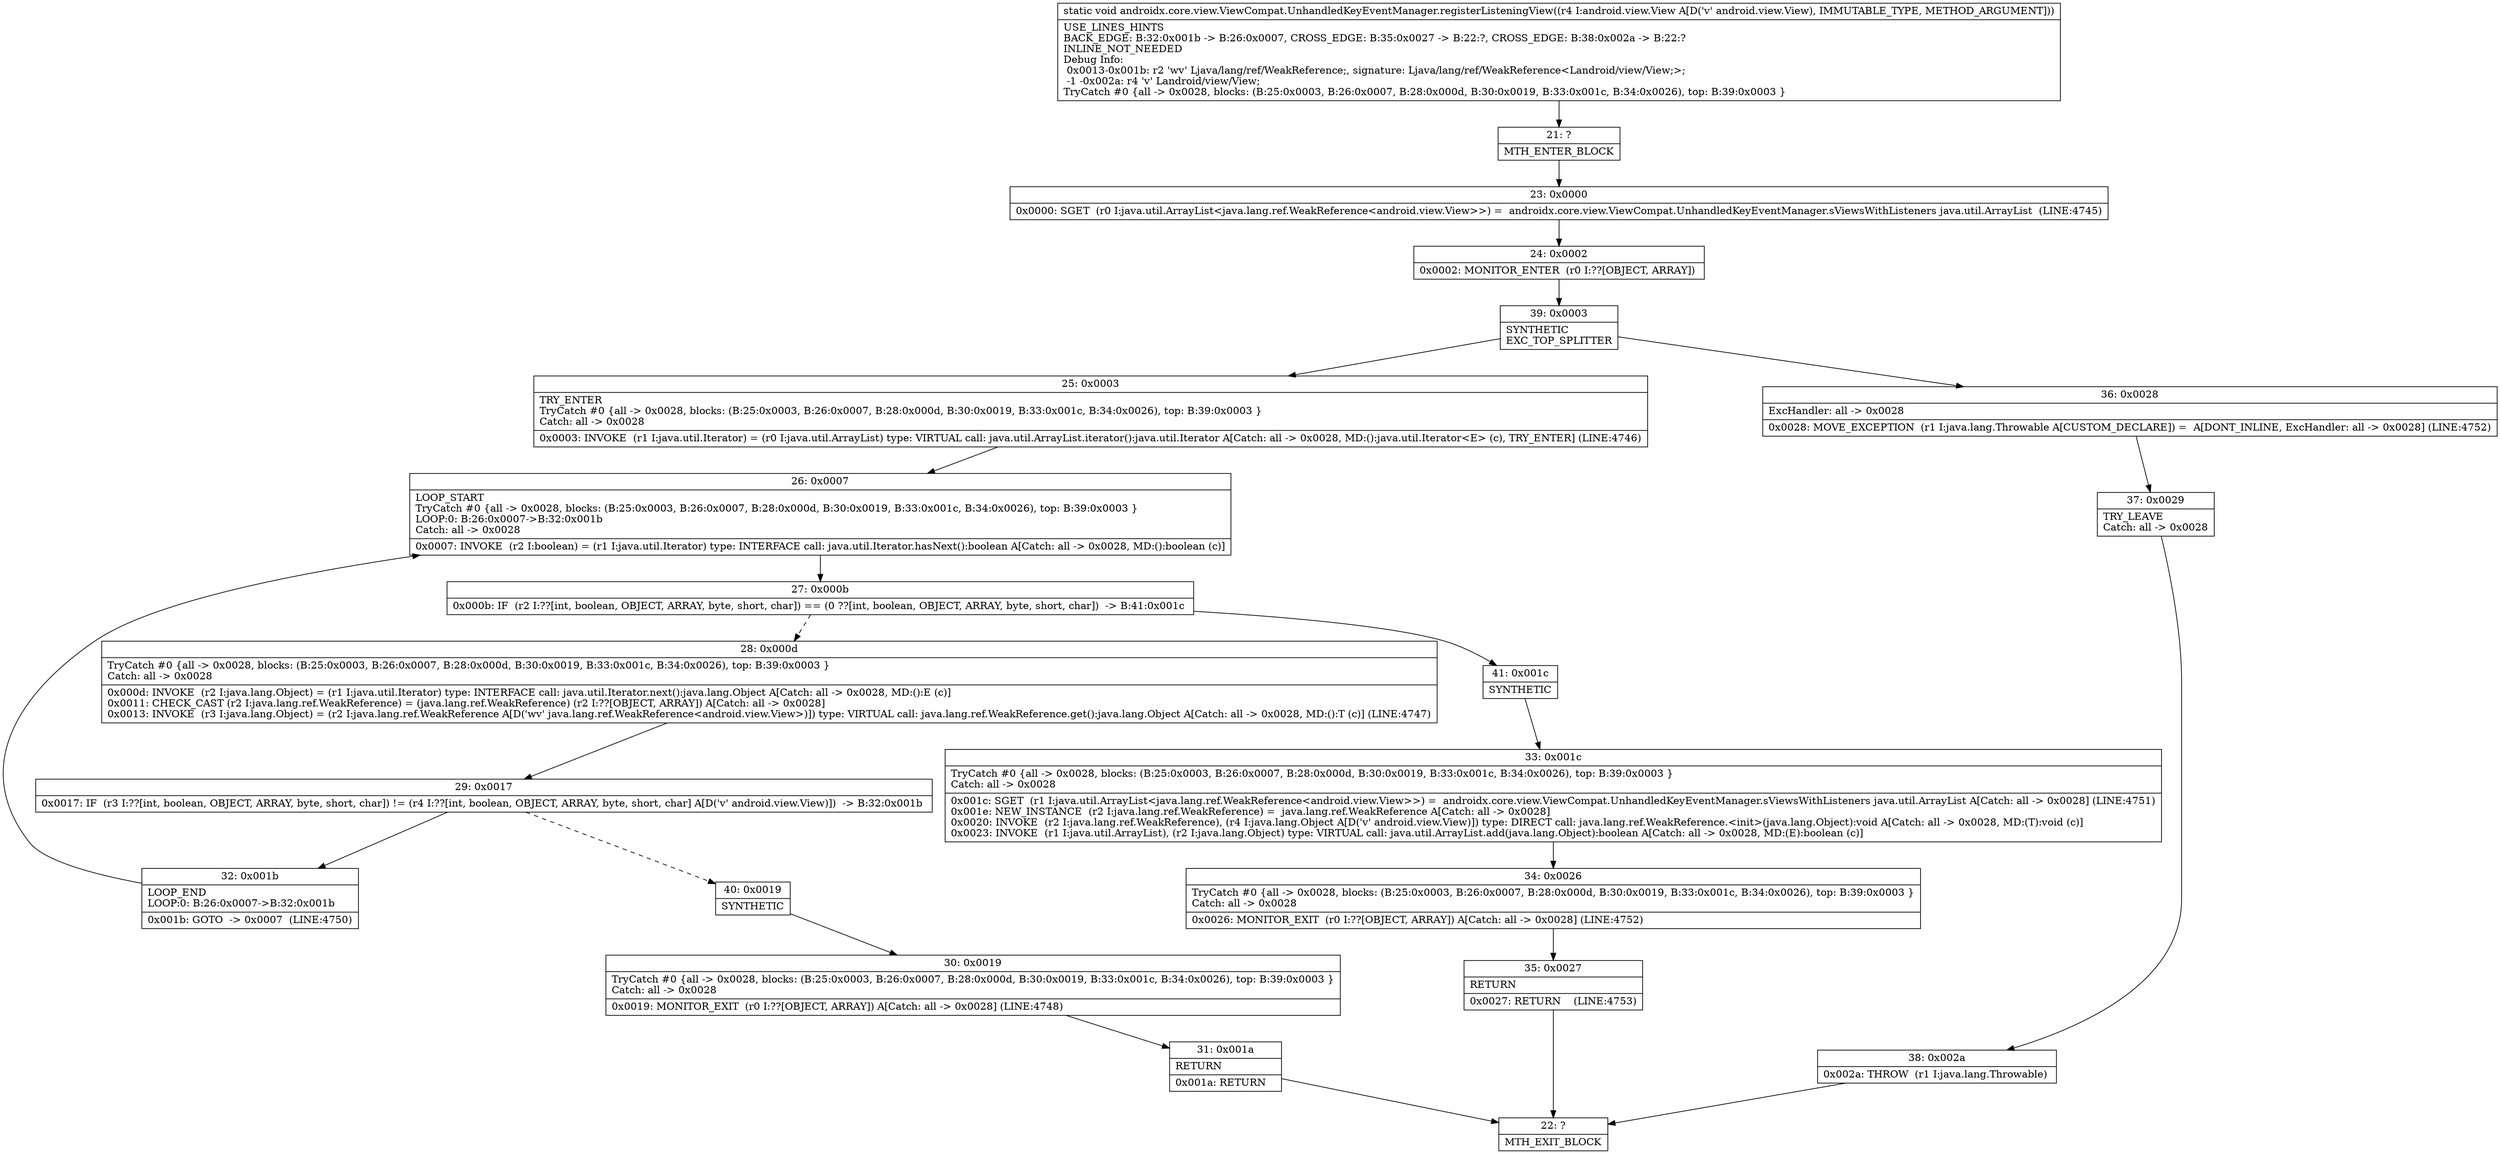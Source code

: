 digraph "CFG forandroidx.core.view.ViewCompat.UnhandledKeyEventManager.registerListeningView(Landroid\/view\/View;)V" {
Node_21 [shape=record,label="{21\:\ ?|MTH_ENTER_BLOCK\l}"];
Node_23 [shape=record,label="{23\:\ 0x0000|0x0000: SGET  (r0 I:java.util.ArrayList\<java.lang.ref.WeakReference\<android.view.View\>\>) =  androidx.core.view.ViewCompat.UnhandledKeyEventManager.sViewsWithListeners java.util.ArrayList  (LINE:4745)\l}"];
Node_24 [shape=record,label="{24\:\ 0x0002|0x0002: MONITOR_ENTER  (r0 I:??[OBJECT, ARRAY]) \l}"];
Node_39 [shape=record,label="{39\:\ 0x0003|SYNTHETIC\lEXC_TOP_SPLITTER\l}"];
Node_25 [shape=record,label="{25\:\ 0x0003|TRY_ENTER\lTryCatch #0 \{all \-\> 0x0028, blocks: (B:25:0x0003, B:26:0x0007, B:28:0x000d, B:30:0x0019, B:33:0x001c, B:34:0x0026), top: B:39:0x0003 \}\lCatch: all \-\> 0x0028\l|0x0003: INVOKE  (r1 I:java.util.Iterator) = (r0 I:java.util.ArrayList) type: VIRTUAL call: java.util.ArrayList.iterator():java.util.Iterator A[Catch: all \-\> 0x0028, MD:():java.util.Iterator\<E\> (c), TRY_ENTER] (LINE:4746)\l}"];
Node_26 [shape=record,label="{26\:\ 0x0007|LOOP_START\lTryCatch #0 \{all \-\> 0x0028, blocks: (B:25:0x0003, B:26:0x0007, B:28:0x000d, B:30:0x0019, B:33:0x001c, B:34:0x0026), top: B:39:0x0003 \}\lLOOP:0: B:26:0x0007\-\>B:32:0x001b\lCatch: all \-\> 0x0028\l|0x0007: INVOKE  (r2 I:boolean) = (r1 I:java.util.Iterator) type: INTERFACE call: java.util.Iterator.hasNext():boolean A[Catch: all \-\> 0x0028, MD:():boolean (c)]\l}"];
Node_27 [shape=record,label="{27\:\ 0x000b|0x000b: IF  (r2 I:??[int, boolean, OBJECT, ARRAY, byte, short, char]) == (0 ??[int, boolean, OBJECT, ARRAY, byte, short, char])  \-\> B:41:0x001c \l}"];
Node_28 [shape=record,label="{28\:\ 0x000d|TryCatch #0 \{all \-\> 0x0028, blocks: (B:25:0x0003, B:26:0x0007, B:28:0x000d, B:30:0x0019, B:33:0x001c, B:34:0x0026), top: B:39:0x0003 \}\lCatch: all \-\> 0x0028\l|0x000d: INVOKE  (r2 I:java.lang.Object) = (r1 I:java.util.Iterator) type: INTERFACE call: java.util.Iterator.next():java.lang.Object A[Catch: all \-\> 0x0028, MD:():E (c)]\l0x0011: CHECK_CAST (r2 I:java.lang.ref.WeakReference) = (java.lang.ref.WeakReference) (r2 I:??[OBJECT, ARRAY]) A[Catch: all \-\> 0x0028]\l0x0013: INVOKE  (r3 I:java.lang.Object) = (r2 I:java.lang.ref.WeakReference A[D('wv' java.lang.ref.WeakReference\<android.view.View\>)]) type: VIRTUAL call: java.lang.ref.WeakReference.get():java.lang.Object A[Catch: all \-\> 0x0028, MD:():T (c)] (LINE:4747)\l}"];
Node_29 [shape=record,label="{29\:\ 0x0017|0x0017: IF  (r3 I:??[int, boolean, OBJECT, ARRAY, byte, short, char]) != (r4 I:??[int, boolean, OBJECT, ARRAY, byte, short, char] A[D('v' android.view.View)])  \-\> B:32:0x001b \l}"];
Node_32 [shape=record,label="{32\:\ 0x001b|LOOP_END\lLOOP:0: B:26:0x0007\-\>B:32:0x001b\l|0x001b: GOTO  \-\> 0x0007  (LINE:4750)\l}"];
Node_40 [shape=record,label="{40\:\ 0x0019|SYNTHETIC\l}"];
Node_30 [shape=record,label="{30\:\ 0x0019|TryCatch #0 \{all \-\> 0x0028, blocks: (B:25:0x0003, B:26:0x0007, B:28:0x000d, B:30:0x0019, B:33:0x001c, B:34:0x0026), top: B:39:0x0003 \}\lCatch: all \-\> 0x0028\l|0x0019: MONITOR_EXIT  (r0 I:??[OBJECT, ARRAY]) A[Catch: all \-\> 0x0028] (LINE:4748)\l}"];
Node_31 [shape=record,label="{31\:\ 0x001a|RETURN\l|0x001a: RETURN   \l}"];
Node_22 [shape=record,label="{22\:\ ?|MTH_EXIT_BLOCK\l}"];
Node_41 [shape=record,label="{41\:\ 0x001c|SYNTHETIC\l}"];
Node_33 [shape=record,label="{33\:\ 0x001c|TryCatch #0 \{all \-\> 0x0028, blocks: (B:25:0x0003, B:26:0x0007, B:28:0x000d, B:30:0x0019, B:33:0x001c, B:34:0x0026), top: B:39:0x0003 \}\lCatch: all \-\> 0x0028\l|0x001c: SGET  (r1 I:java.util.ArrayList\<java.lang.ref.WeakReference\<android.view.View\>\>) =  androidx.core.view.ViewCompat.UnhandledKeyEventManager.sViewsWithListeners java.util.ArrayList A[Catch: all \-\> 0x0028] (LINE:4751)\l0x001e: NEW_INSTANCE  (r2 I:java.lang.ref.WeakReference) =  java.lang.ref.WeakReference A[Catch: all \-\> 0x0028]\l0x0020: INVOKE  (r2 I:java.lang.ref.WeakReference), (r4 I:java.lang.Object A[D('v' android.view.View)]) type: DIRECT call: java.lang.ref.WeakReference.\<init\>(java.lang.Object):void A[Catch: all \-\> 0x0028, MD:(T):void (c)]\l0x0023: INVOKE  (r1 I:java.util.ArrayList), (r2 I:java.lang.Object) type: VIRTUAL call: java.util.ArrayList.add(java.lang.Object):boolean A[Catch: all \-\> 0x0028, MD:(E):boolean (c)]\l}"];
Node_34 [shape=record,label="{34\:\ 0x0026|TryCatch #0 \{all \-\> 0x0028, blocks: (B:25:0x0003, B:26:0x0007, B:28:0x000d, B:30:0x0019, B:33:0x001c, B:34:0x0026), top: B:39:0x0003 \}\lCatch: all \-\> 0x0028\l|0x0026: MONITOR_EXIT  (r0 I:??[OBJECT, ARRAY]) A[Catch: all \-\> 0x0028] (LINE:4752)\l}"];
Node_35 [shape=record,label="{35\:\ 0x0027|RETURN\l|0x0027: RETURN    (LINE:4753)\l}"];
Node_36 [shape=record,label="{36\:\ 0x0028|ExcHandler: all \-\> 0x0028\l|0x0028: MOVE_EXCEPTION  (r1 I:java.lang.Throwable A[CUSTOM_DECLARE]) =  A[DONT_INLINE, ExcHandler: all \-\> 0x0028] (LINE:4752)\l}"];
Node_37 [shape=record,label="{37\:\ 0x0029|TRY_LEAVE\lCatch: all \-\> 0x0028\l}"];
Node_38 [shape=record,label="{38\:\ 0x002a|0x002a: THROW  (r1 I:java.lang.Throwable) \l}"];
MethodNode[shape=record,label="{static void androidx.core.view.ViewCompat.UnhandledKeyEventManager.registerListeningView((r4 I:android.view.View A[D('v' android.view.View), IMMUTABLE_TYPE, METHOD_ARGUMENT]))  | USE_LINES_HINTS\lBACK_EDGE: B:32:0x001b \-\> B:26:0x0007, CROSS_EDGE: B:35:0x0027 \-\> B:22:?, CROSS_EDGE: B:38:0x002a \-\> B:22:?\lINLINE_NOT_NEEDED\lDebug Info:\l  0x0013\-0x001b: r2 'wv' Ljava\/lang\/ref\/WeakReference;, signature: Ljava\/lang\/ref\/WeakReference\<Landroid\/view\/View;\>;\l  \-1 \-0x002a: r4 'v' Landroid\/view\/View;\lTryCatch #0 \{all \-\> 0x0028, blocks: (B:25:0x0003, B:26:0x0007, B:28:0x000d, B:30:0x0019, B:33:0x001c, B:34:0x0026), top: B:39:0x0003 \}\l}"];
MethodNode -> Node_21;Node_21 -> Node_23;
Node_23 -> Node_24;
Node_24 -> Node_39;
Node_39 -> Node_25;
Node_39 -> Node_36;
Node_25 -> Node_26;
Node_26 -> Node_27;
Node_27 -> Node_28[style=dashed];
Node_27 -> Node_41;
Node_28 -> Node_29;
Node_29 -> Node_32;
Node_29 -> Node_40[style=dashed];
Node_32 -> Node_26;
Node_40 -> Node_30;
Node_30 -> Node_31;
Node_31 -> Node_22;
Node_41 -> Node_33;
Node_33 -> Node_34;
Node_34 -> Node_35;
Node_35 -> Node_22;
Node_36 -> Node_37;
Node_37 -> Node_38;
Node_38 -> Node_22;
}

